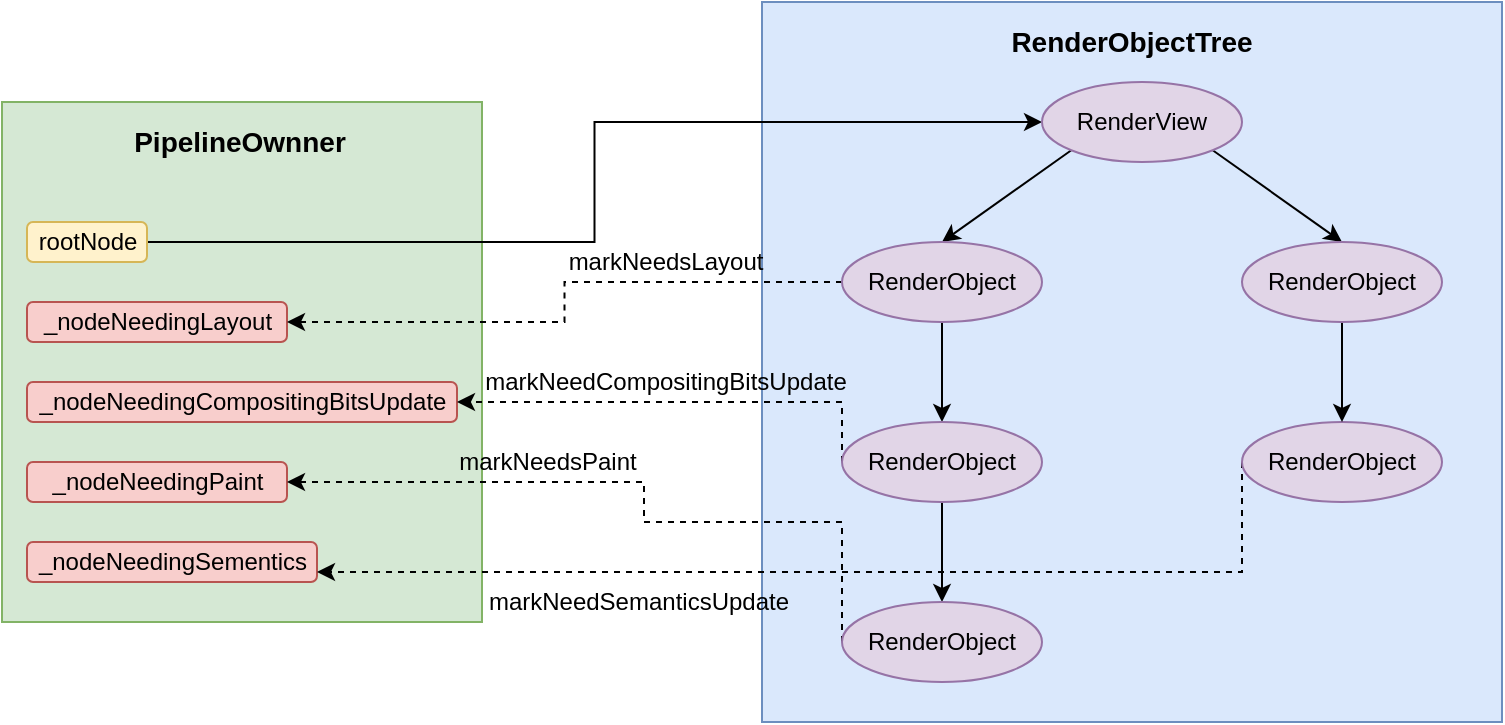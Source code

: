 <mxfile version="13.6.6" type="github"><diagram id="7dcMIbbsVoSBK010vqW3" name="Page-1"><mxGraphModel dx="782" dy="437" grid="1" gridSize="10" guides="1" tooltips="1" connect="1" arrows="1" fold="1" page="1" pageScale="1" pageWidth="827" pageHeight="1169" math="0" shadow="0"><root><mxCell id="0"/><mxCell id="1" parent="0"/><mxCell id="YWA8C1pbwt0I66qfX2jZ-46" value="" style="rounded=0;whiteSpace=wrap;html=1;fontSize=12;fillColor=#dae8fc;strokeColor=#6c8ebf;" parent="1" vertex="1"><mxGeometry x="410" y="10" width="370" height="360" as="geometry"/></mxCell><mxCell id="YWA8C1pbwt0I66qfX2jZ-19" value="" style="rounded=0;whiteSpace=wrap;html=1;fillColor=#d5e8d4;strokeColor=#82b366;" parent="1" vertex="1"><mxGeometry x="30" y="60" width="240" height="260" as="geometry"/></mxCell><mxCell id="YWA8C1pbwt0I66qfX2jZ-40" style="edgeStyle=orthogonalEdgeStyle;rounded=0;orthogonalLoop=1;jettySize=auto;html=1;exitX=1;exitY=0.5;exitDx=0;exitDy=0;entryX=0;entryY=0.5;entryDx=0;entryDy=0;fontSize=12;" parent="1" source="YWA8C1pbwt0I66qfX2jZ-10" target="YWA8C1pbwt0I66qfX2jZ-27" edge="1"><mxGeometry relative="1" as="geometry"/></mxCell><mxCell id="YWA8C1pbwt0I66qfX2jZ-10" value="rootNode" style="rounded=1;whiteSpace=wrap;html=1;fillColor=#fff2cc;strokeColor=#d6b656;" parent="1" vertex="1"><mxGeometry x="42.5" y="120" width="60" height="20" as="geometry"/></mxCell><mxCell id="YWA8C1pbwt0I66qfX2jZ-15" value="_nodeNeedingLayout" style="rounded=1;whiteSpace=wrap;html=1;fillColor=#f8cecc;strokeColor=#b85450;" parent="1" vertex="1"><mxGeometry x="42.5" y="160" width="130" height="20" as="geometry"/></mxCell><mxCell id="YWA8C1pbwt0I66qfX2jZ-16" value="_nodeNeedingCompositingBitsUpdate" style="rounded=1;whiteSpace=wrap;html=1;fillColor=#f8cecc;strokeColor=#b85450;" parent="1" vertex="1"><mxGeometry x="42.5" y="200" width="215" height="20" as="geometry"/></mxCell><mxCell id="YWA8C1pbwt0I66qfX2jZ-17" value="_nodeNeedingPaint" style="rounded=1;whiteSpace=wrap;html=1;fillColor=#f8cecc;strokeColor=#b85450;" parent="1" vertex="1"><mxGeometry x="42.5" y="240" width="130" height="20" as="geometry"/></mxCell><mxCell id="YWA8C1pbwt0I66qfX2jZ-18" value="_nodeNeedingSementics" style="rounded=1;whiteSpace=wrap;html=1;fillColor=#f8cecc;strokeColor=#b85450;" parent="1" vertex="1"><mxGeometry x="42.5" y="280" width="145" height="20" as="geometry"/></mxCell><mxCell id="YWA8C1pbwt0I66qfX2jZ-24" value="PipelineOwnner" style="text;html=1;strokeColor=none;fillColor=none;align=center;verticalAlign=middle;whiteSpace=wrap;rounded=0;fontStyle=1;fontSize=14;" parent="1" vertex="1"><mxGeometry x="102.5" y="70" width="92" height="20" as="geometry"/></mxCell><mxCell id="YWA8C1pbwt0I66qfX2jZ-41" style="rounded=0;orthogonalLoop=1;jettySize=auto;html=1;exitX=0;exitY=1;exitDx=0;exitDy=0;entryX=0.5;entryY=0;entryDx=0;entryDy=0;fontSize=12;" parent="1" source="YWA8C1pbwt0I66qfX2jZ-27" target="YWA8C1pbwt0I66qfX2jZ-28" edge="1"><mxGeometry relative="1" as="geometry"/></mxCell><mxCell id="YWA8C1pbwt0I66qfX2jZ-42" style="edgeStyle=none;rounded=0;orthogonalLoop=1;jettySize=auto;html=1;exitX=1;exitY=1;exitDx=0;exitDy=0;entryX=0.5;entryY=0;entryDx=0;entryDy=0;fontSize=12;" parent="1" source="YWA8C1pbwt0I66qfX2jZ-27" target="YWA8C1pbwt0I66qfX2jZ-31" edge="1"><mxGeometry relative="1" as="geometry"/></mxCell><mxCell id="YWA8C1pbwt0I66qfX2jZ-27" value="RenderView" style="ellipse;whiteSpace=wrap;html=1;fontSize=12;fillColor=#e1d5e7;strokeColor=#9673a6;" parent="1" vertex="1"><mxGeometry x="550" y="50" width="100" height="40" as="geometry"/></mxCell><mxCell id="YWA8C1pbwt0I66qfX2jZ-35" style="edgeStyle=orthogonalEdgeStyle;rounded=0;orthogonalLoop=1;jettySize=auto;html=1;exitX=0;exitY=0.5;exitDx=0;exitDy=0;entryX=1;entryY=0.5;entryDx=0;entryDy=0;fontSize=12;dashed=1;" parent="1" source="YWA8C1pbwt0I66qfX2jZ-28" target="YWA8C1pbwt0I66qfX2jZ-15" edge="1"><mxGeometry relative="1" as="geometry"/></mxCell><mxCell id="YWA8C1pbwt0I66qfX2jZ-43" style="edgeStyle=none;rounded=0;orthogonalLoop=1;jettySize=auto;html=1;exitX=0.5;exitY=1;exitDx=0;exitDy=0;entryX=0.5;entryY=0;entryDx=0;entryDy=0;fontSize=12;" parent="1" source="YWA8C1pbwt0I66qfX2jZ-28" target="YWA8C1pbwt0I66qfX2jZ-29" edge="1"><mxGeometry relative="1" as="geometry"/></mxCell><mxCell id="YWA8C1pbwt0I66qfX2jZ-28" value="RenderObject" style="ellipse;whiteSpace=wrap;html=1;fontSize=12;fillColor=#e1d5e7;strokeColor=#9673a6;" parent="1" vertex="1"><mxGeometry x="450" y="130" width="100" height="40" as="geometry"/></mxCell><mxCell id="YWA8C1pbwt0I66qfX2jZ-36" style="edgeStyle=orthogonalEdgeStyle;rounded=0;orthogonalLoop=1;jettySize=auto;html=1;exitX=0;exitY=0.5;exitDx=0;exitDy=0;entryX=1;entryY=0.5;entryDx=0;entryDy=0;fontSize=12;dashed=1;" parent="1" source="YWA8C1pbwt0I66qfX2jZ-29" target="YWA8C1pbwt0I66qfX2jZ-16" edge="1"><mxGeometry relative="1" as="geometry"><Array as="points"><mxPoint x="450" y="210"/></Array></mxGeometry></mxCell><mxCell id="YWA8C1pbwt0I66qfX2jZ-44" style="edgeStyle=none;rounded=0;orthogonalLoop=1;jettySize=auto;html=1;exitX=0.5;exitY=1;exitDx=0;exitDy=0;entryX=0.5;entryY=0;entryDx=0;entryDy=0;fontSize=12;" parent="1" source="YWA8C1pbwt0I66qfX2jZ-29" target="YWA8C1pbwt0I66qfX2jZ-32" edge="1"><mxGeometry relative="1" as="geometry"/></mxCell><mxCell id="YWA8C1pbwt0I66qfX2jZ-29" value="RenderObject" style="ellipse;whiteSpace=wrap;html=1;fontSize=12;fillColor=#e1d5e7;strokeColor=#9673a6;" parent="1" vertex="1"><mxGeometry x="450" y="220" width="100" height="40" as="geometry"/></mxCell><mxCell id="YWA8C1pbwt0I66qfX2jZ-39" style="edgeStyle=orthogonalEdgeStyle;rounded=0;orthogonalLoop=1;jettySize=auto;html=1;exitX=0;exitY=0.5;exitDx=0;exitDy=0;entryX=1;entryY=0.75;entryDx=0;entryDy=0;fontSize=12;dashed=1;" parent="1" source="YWA8C1pbwt0I66qfX2jZ-30" target="YWA8C1pbwt0I66qfX2jZ-18" edge="1"><mxGeometry relative="1" as="geometry"><Array as="points"><mxPoint x="650" y="295"/></Array></mxGeometry></mxCell><mxCell id="YWA8C1pbwt0I66qfX2jZ-30" value="RenderObject" style="ellipse;whiteSpace=wrap;html=1;fontSize=12;fillColor=#e1d5e7;strokeColor=#9673a6;" parent="1" vertex="1"><mxGeometry x="650" y="220" width="100" height="40" as="geometry"/></mxCell><mxCell id="YWA8C1pbwt0I66qfX2jZ-45" style="edgeStyle=none;rounded=0;orthogonalLoop=1;jettySize=auto;html=1;exitX=0.5;exitY=1;exitDx=0;exitDy=0;entryX=0.5;entryY=0;entryDx=0;entryDy=0;fontSize=12;" parent="1" source="YWA8C1pbwt0I66qfX2jZ-31" target="YWA8C1pbwt0I66qfX2jZ-30" edge="1"><mxGeometry relative="1" as="geometry"/></mxCell><mxCell id="YWA8C1pbwt0I66qfX2jZ-31" value="RenderObject" style="ellipse;whiteSpace=wrap;html=1;fontSize=12;fillColor=#e1d5e7;strokeColor=#9673a6;" parent="1" vertex="1"><mxGeometry x="650" y="130" width="100" height="40" as="geometry"/></mxCell><mxCell id="YWA8C1pbwt0I66qfX2jZ-38" style="edgeStyle=orthogonalEdgeStyle;rounded=0;orthogonalLoop=1;jettySize=auto;html=1;exitX=0;exitY=0.5;exitDx=0;exitDy=0;entryX=1;entryY=0.5;entryDx=0;entryDy=0;fontSize=12;dashed=1;" parent="1" source="YWA8C1pbwt0I66qfX2jZ-32" target="YWA8C1pbwt0I66qfX2jZ-17" edge="1"><mxGeometry relative="1" as="geometry"><Array as="points"><mxPoint x="450" y="270"/><mxPoint x="351" y="270"/><mxPoint x="351" y="250"/></Array></mxGeometry></mxCell><mxCell id="YWA8C1pbwt0I66qfX2jZ-32" value="RenderObject" style="ellipse;whiteSpace=wrap;html=1;fontSize=12;fillColor=#e1d5e7;strokeColor=#9673a6;" parent="1" vertex="1"><mxGeometry x="450" y="310" width="100" height="40" as="geometry"/></mxCell><mxCell id="YWA8C1pbwt0I66qfX2jZ-47" value="RenderObjectTree" style="text;html=1;strokeColor=none;fillColor=none;align=center;verticalAlign=middle;whiteSpace=wrap;rounded=0;fontSize=14;fontStyle=1" parent="1" vertex="1"><mxGeometry x="530" y="20" width="130" height="20" as="geometry"/></mxCell><mxCell id="YWA8C1pbwt0I66qfX2jZ-48" value="markNeedsLayout" style="text;html=1;strokeColor=none;fillColor=none;align=center;verticalAlign=middle;whiteSpace=wrap;rounded=0;fontSize=12;" parent="1" vertex="1"><mxGeometry x="314" y="130" width="96" height="20" as="geometry"/></mxCell><mxCell id="YWA8C1pbwt0I66qfX2jZ-49" value="markNeedsPaint" style="text;html=1;strokeColor=none;fillColor=none;align=center;verticalAlign=middle;whiteSpace=wrap;rounded=0;fontSize=12;" parent="1" vertex="1"><mxGeometry x="257.5" y="230" width="90" height="20" as="geometry"/></mxCell><mxCell id="YWA8C1pbwt0I66qfX2jZ-50" value="markNeedCompositingBitsUpdate" style="text;html=1;strokeColor=none;fillColor=none;align=center;verticalAlign=middle;whiteSpace=wrap;rounded=0;fontSize=12;" parent="1" vertex="1"><mxGeometry x="272" y="190" width="180" height="20" as="geometry"/></mxCell><mxCell id="YWA8C1pbwt0I66qfX2jZ-51" value="markNeedSemanticsUpdate" style="text;html=1;strokeColor=none;fillColor=none;align=center;verticalAlign=middle;whiteSpace=wrap;rounded=0;fontSize=12;" parent="1" vertex="1"><mxGeometry x="272" y="300" width="153" height="20" as="geometry"/></mxCell></root></mxGraphModel></diagram></mxfile>